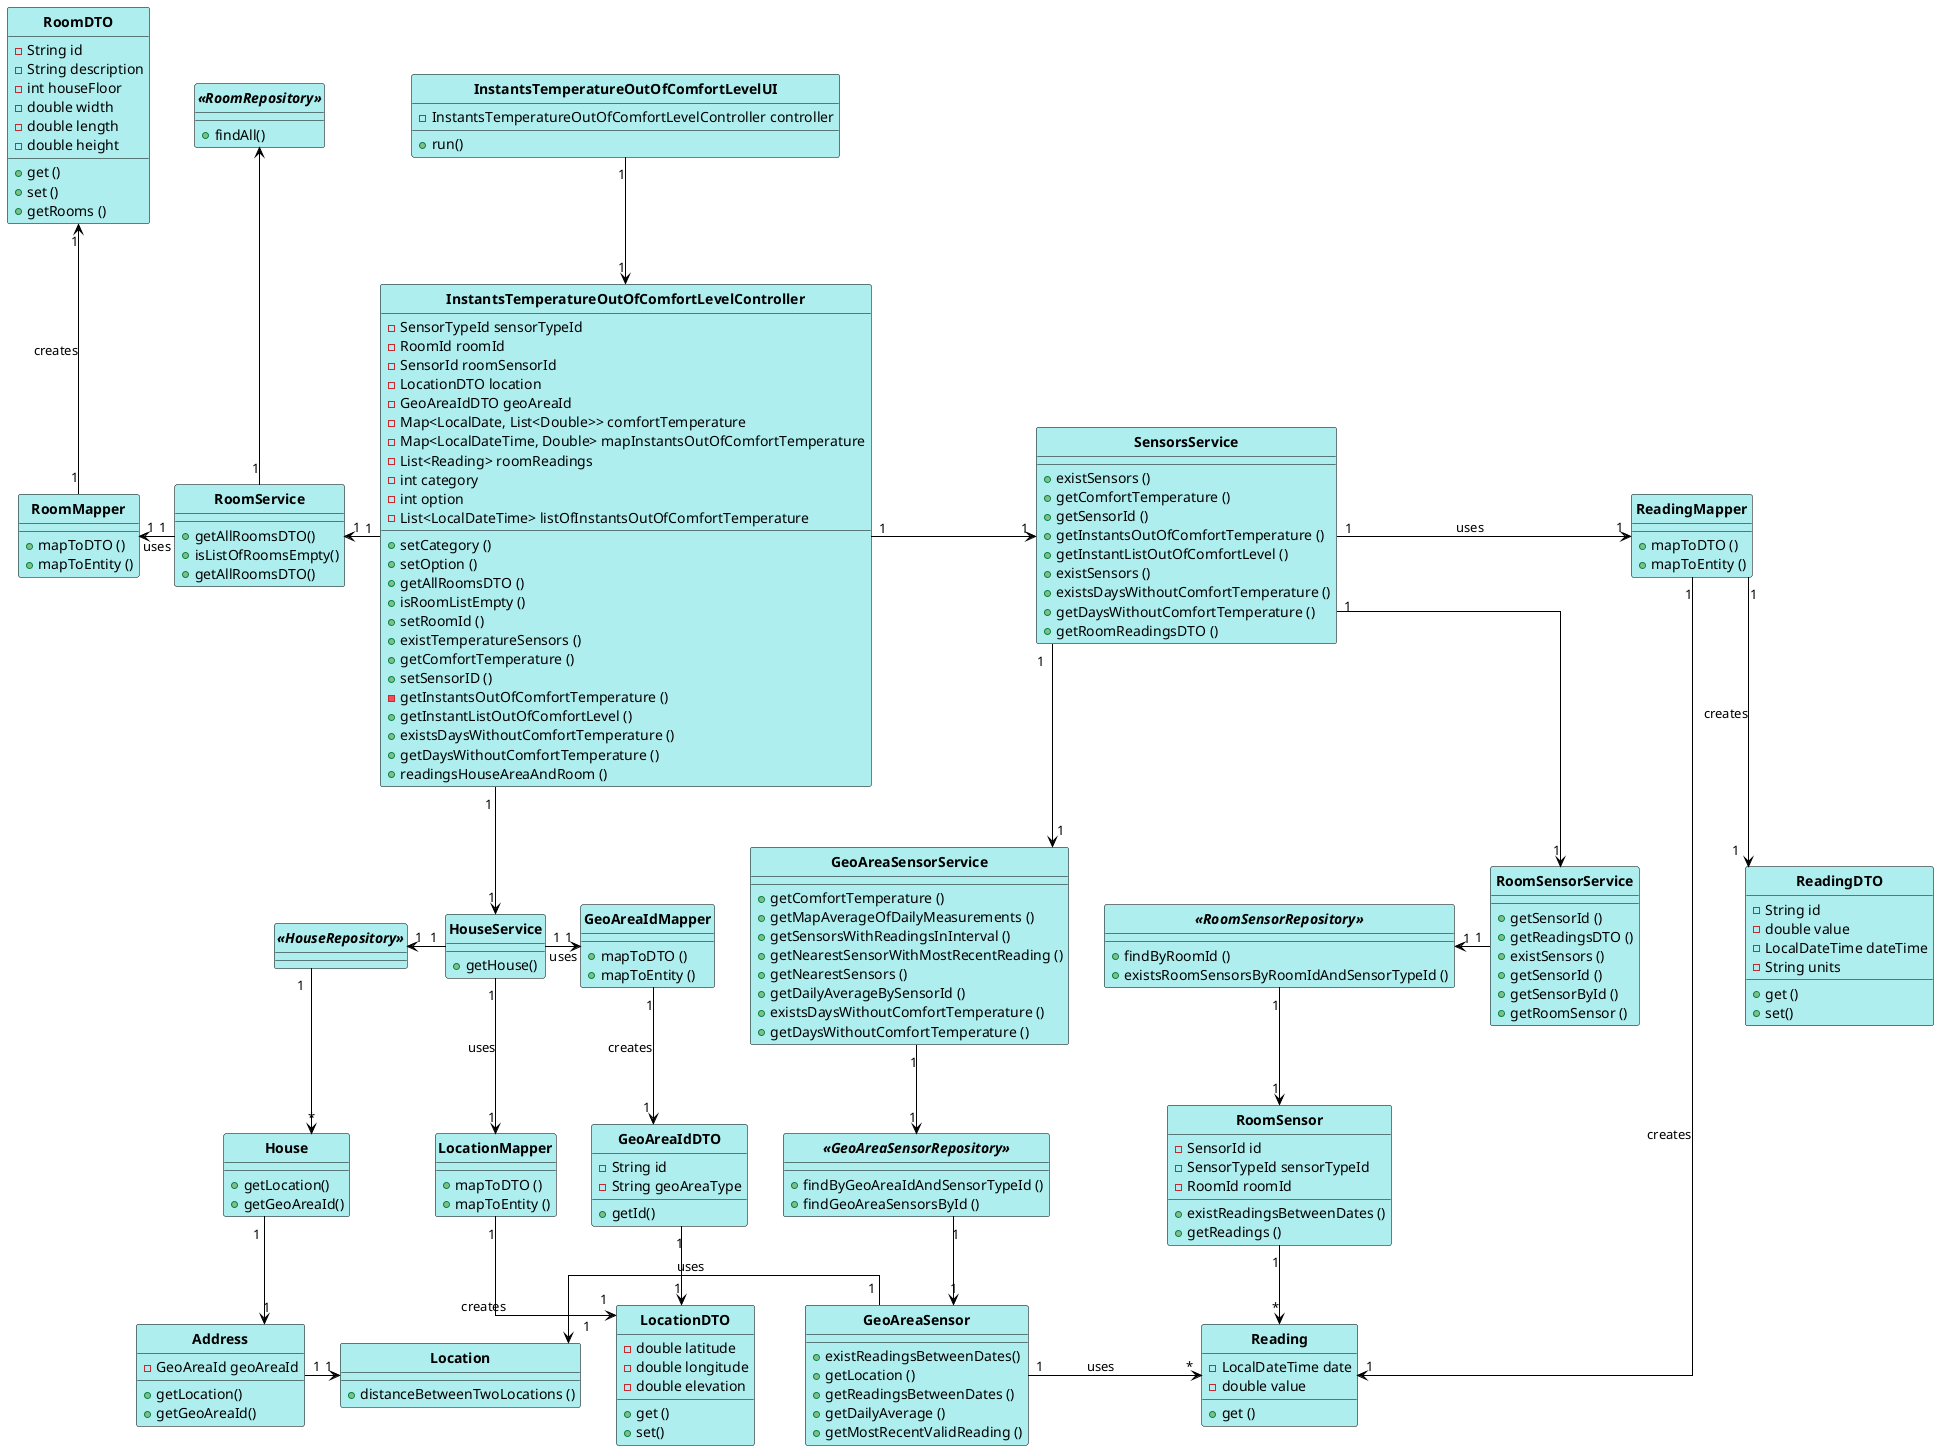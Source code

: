 @startuml
skinparam linetype ortho

skinparam class {
	BackgroundColor PaleTurquoise
	ArrowColor Black
	BorderColor Black
	FontStyle Bold
}

hide circle



InstantsTemperatureOutOfComfortLevelUI "1" --> "1" InstantsTemperatureOutOfComfortLevelController
InstantsTemperatureOutOfComfortLevelController "1" --> "1" HouseService
InstantsTemperatureOutOfComfortLevelController "1" -left-> "1" "RoomService"
InstantsTemperatureOutOfComfortLevelController "1" -> "1" SensorsService
SensorsService "1" --> "1" RoomSensorService
SensorsService "1" --> "1" GeoAreaSensorService
RoomSensorService "1" -left-> "1" "<<RoomSensorRepository>>"
"<<RoomSensorRepository>>" "1" --> "1" RoomSensor
RoomSensor "1" --> "*" Reading
GeoAreaSensorService "1" --> "1" "<<GeoAreaSensorRepository>>"
"<<GeoAreaSensorRepository>>" "1" --> "1" GeoAreaSensor
GeoAreaSensor "1" -left-> "1" Location: uses
GeoAreaSensor "1" -right-> "*" Reading: uses
HouseService "1" -left-> "1" "<<HouseRepository>>"
"<<HouseRepository>>" "1" --> "*" House
RoomService "1" -up-> "<<RoomRepository>>"
House "1" --> "1" Address
Address "1" -right-> "1" Location
SensorsService "1" -> "1" ReadingMapper: uses
ReadingMapper "1" -> "1" Reading: creates
ReadingMapper "1" -down-> "1" ReadingDTO: creates
RoomService "1" -left-> "1" RoomMapper: uses
RoomMapper "1" -up-> "1" RoomDTO: creates
HouseService "1" --> "1" LocationMapper: uses
LocationMapper "1" -down-> "1" LocationDTO: creates
HouseService "1" -> "1" GeoAreaIdMapper: uses
GeoAreaIdMapper "1" -> "1" GeoAreaIdDTO: creates
GeoAreaIdDTO "1" -> "1" LocationDTO



Class InstantsTemperatureOutOfComfortLevelUI {
- InstantsTemperatureOutOfComfortLevelController controller
+ run()

}

Class InstantsTemperatureOutOfComfortLevelController {
- SensorTypeId sensorTypeId
- RoomId roomId
- SensorId roomSensorId
- LocationDTO location
- GeoAreaIdDTO geoAreaId
- Map<LocalDate, List<Double>> comfortTemperature
- Map<LocalDateTime, Double> mapInstantsOutOfComfortTemperature
- List<Reading> roomReadings
- int category
- int option
- List<LocalDateTime> listOfInstantsOutOfComfortTemperature
+ setCategory ()
+ setOption ()
+ getAllRoomsDTO ()
+ isRoomListEmpty ()
+ setRoomId ()
+ existTemperatureSensors ()
+ getComfortTemperature ()
+ setSensorID ()
- getInstantsOutOfComfortTemperature ()
+ getInstantListOutOfComfortLevel ()
+ existsDaysWithoutComfortTemperature ()
+ getDaysWithoutComfortTemperature ()
+ readingsHouseAreaAndRoom ()
}


Class RoomService {
+ getAllRoomsDTO()
+ isListOfRoomsEmpty()
+ getAllRoomsDTO()
}

Interface "<<RoomRepository>>" {
+ findAll()
}


Class RoomSensor {
- SensorId id
- SensorTypeId sensorTypeId
- RoomId roomId
+ existReadingsBetweenDates ()
+ getReadings ()

}

Class RoomSensorService {
+ getSensorId ()
+ getReadingsDTO ()
+ existSensors ()
+ getSensorId ()
+ getSensorById ()
+ getRoomSensor ()
}


Interface "<<RoomSensorRepository>>" {
+ findByRoomId ()
+ existsRoomSensorsByRoomIdAndSensorTypeId ()
}

Class GeoAreaSensorService {
+ getComfortTemperature ()
+ getMapAverageOfDailyMeasurements ()
+ getSensorsWithReadingsInInterval ()
+ getNearestSensorWithMostRecentReading ()
+ getNearestSensors ()
+ getDailyAverageBySensorId ()
+ existsDaysWithoutComfortTemperature ()
+ getDaysWithoutComfortTemperature ()
}

Class HouseService {
+ getHouse()
}

Interface "<<HouseRepository>>" {
}

Class House {
+ getLocation()
+ getGeoAreaId()
}

Class Address {
- GeoAreaId geoAreaId
+ getLocation()
+ getGeoAreaId()
}

Class Location{
+ distanceBetweenTwoLocations ()
}

Class RoomDTO {
- String id
- String description
- int houseFloor
- double width
- double length
- double height
+ get ()
+ set ()
+ getRooms ()
}

Class RoomMapper {
+ mapToDTO ()
+ mapToEntity ()
}

Class LocationDTO {
- double latitude
- double longitude
- double elevation
+ get ()
+ set()
}

Class LocationMapper {
+ mapToDTO ()
+ mapToEntity ()
}

Class ReadingDTO {
- String id
- double value
- LocalDateTime dateTime
- String units
+ get ()
+ set()
}

Class GeoAreaIdDTO {
- String id
- String geoAreaType
+getId()
}

Class GeoAreaIdMapper {
+ mapToDTO ()
+ mapToEntity ()
}

Class ReadingMapper {
+ mapToDTO ()
+ mapToEntity ()
}


Interface "<<GeoAreaSensorRepository>>" {
+ findByGeoAreaIdAndSensorTypeId ()
+ findGeoAreaSensorsById ()
}


Class GeoAreaSensor {
+ existReadingsBetweenDates()
+ getLocation ()
+ getReadingsBetweenDates ()
+ getDailyAverage ()
+ getMostRecentValidReading ()
}

Class Reading {
- LocalDateTime date
- double value
+ get ()
}

Class SensorsService {
+ existSensors ()
+ getComfortTemperature ()
+ getSensorId ()
+ getInstantsOutOfComfortTemperature ()
+ getInstantListOutOfComfortLevel ()
+ existSensors ()
+ existsDaysWithoutComfortTemperature ()
+ getDaysWithoutComfortTemperature ()
+ getRoomReadingsDTO ()
}



@enduml